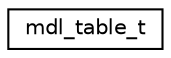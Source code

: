 digraph G
{
  edge [fontname="Helvetica",fontsize="10",labelfontname="Helvetica",labelfontsize="10"];
  node [fontname="Helvetica",fontsize="10",shape=record];
  rankdir="LR";
  Node1 [label="mdl_table_t",height=0.2,width=0.4,color="black", fillcolor="white", style="filled",URL="$structmdl__table__t.html"];
}
